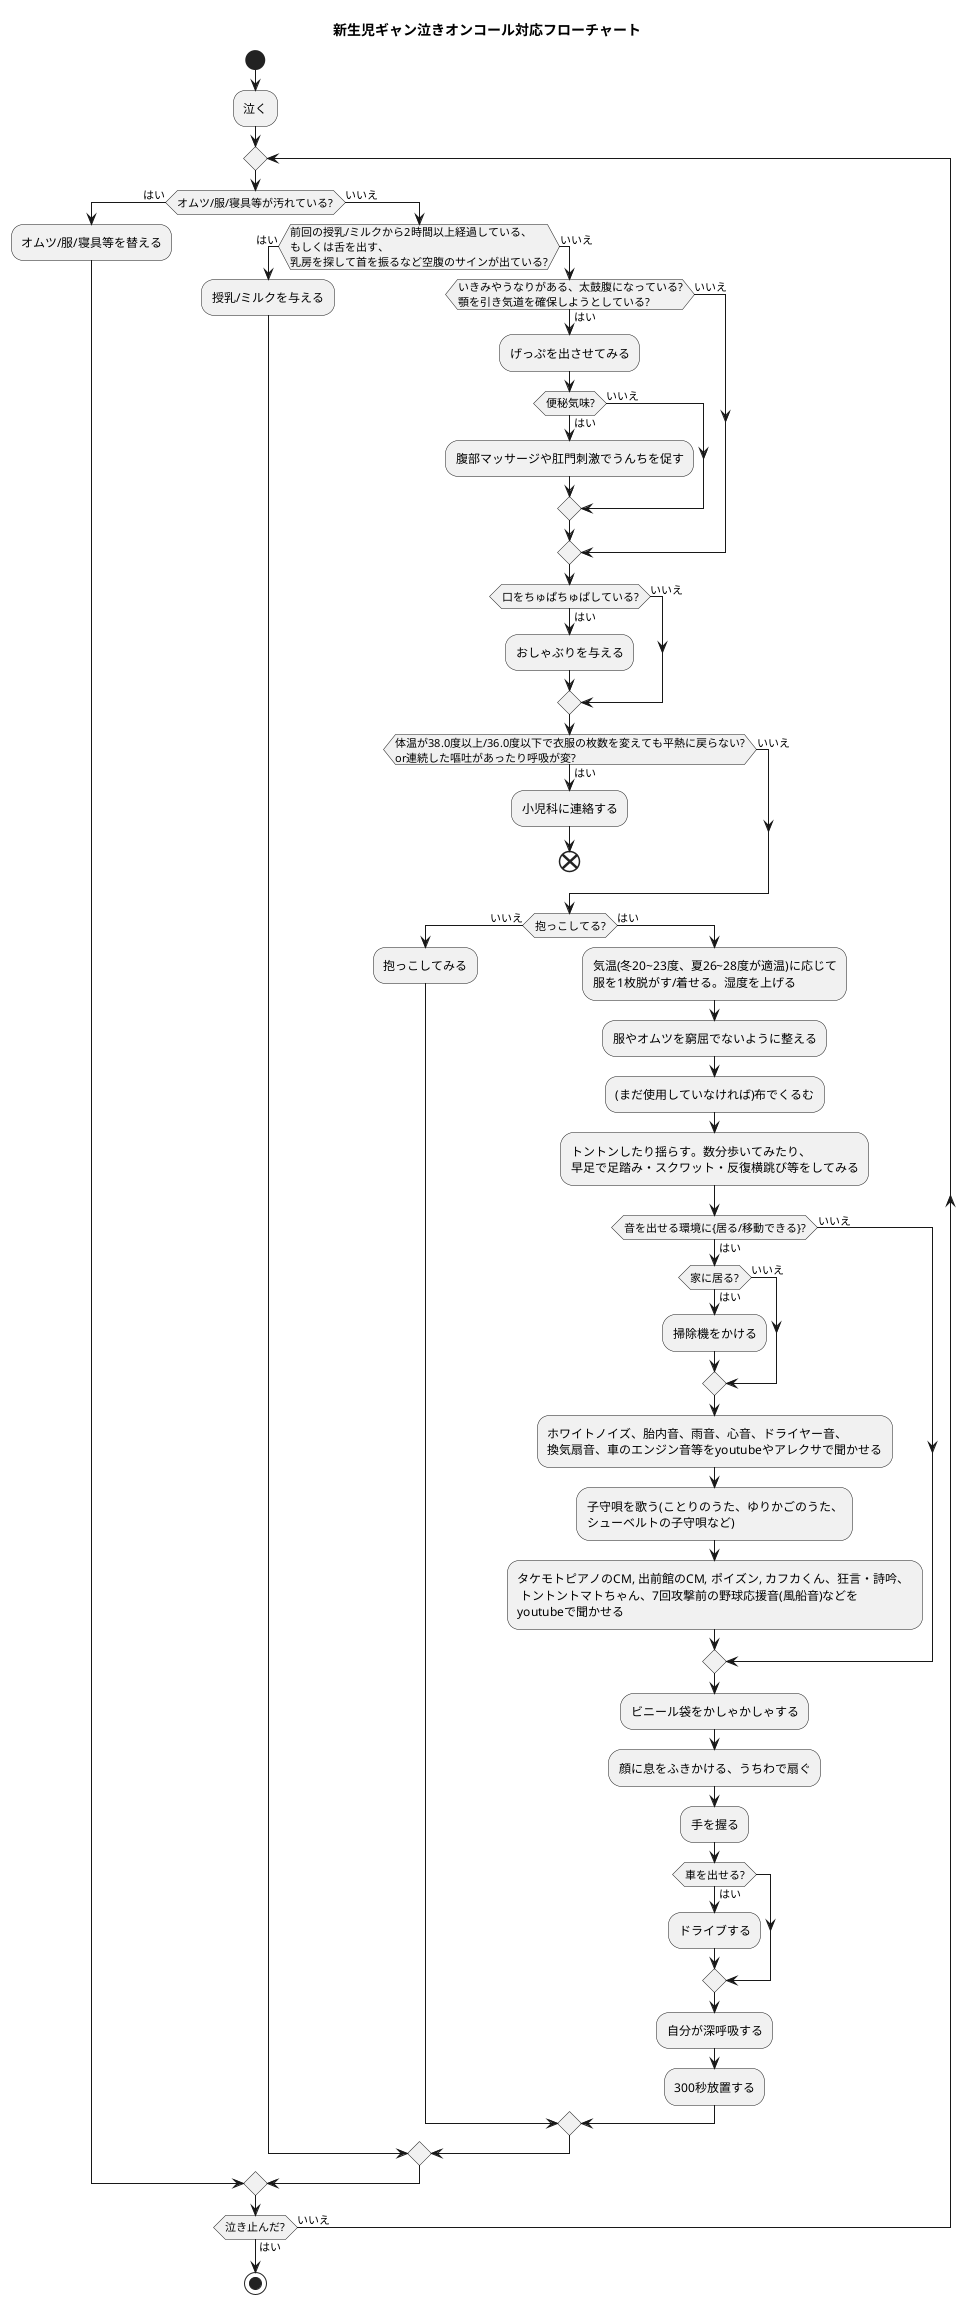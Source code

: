 @startuml

'test
title 新生児ギャン泣きオンコール対応フローチャート
start

:泣く;

repeat;
  if (オムツ/服/寝具等が汚れている?) then (はい)
    :オムツ/服/寝具等を替える;
  else (いいえ)
    if (前回の授乳/ミルクから2時間以上経過している、\nもしくは舌を出す、\n乳房を探して首を振るなど空腹のサインが出ている?) then (はい)
      :授乳/ミルクを与える;
    else (いいえ)
      if (いきみやうなりがある、太鼓腹になっている?\n顎を引き気道を確保しようとしている?) then (はい)
        :げっぷを出させてみる;
        if (便秘気味?) then (はい)
          :腹部マッサージや肛門刺激でうんちを促す;
        else (いいえ)
        endif
      else (いいえ)
      endif
      if (口をちゅぱちゅぱしている?) then (はい)
        :おしゃぶりを与える;
      else (いいえ)
      endif
      if (体温が38.0度以上/36.0度以下で衣服の枚数を変えても平熱に戻らない?\nor連続した嘔吐があったり呼吸が変?) then (はい)
        :小児科に連絡する;
        end
      else (いいえ)
      endif
      if (抱っこしてる?) then (いいえ)
        :抱っこしてみる;
      else (はい)
        :気温(冬20~23度、夏26~28度が適温)に応じて\n服を1枚脱がす/着せる。湿度を上げる;
        :服やオムツを窮屈でないように整える;
        :(まだ使用していなければ)布でくるむ;
        :トントンしたり揺らす。数分歩いてみたり、\n早足で足踏み・スクワット・反復横跳び等をしてみる;
        if (音を出せる環境に{居る/移動できる}?) then (はい)
          if (家に居る?) then (はい)
            :掃除機をかける;
          else (いいえ)
          endif
          :ホワイトノイズ、胎内音、雨音、心音、ドライヤー音、\n換気扇音、車のエンジン音等をyoutubeやアレクサで聞かせる;
          :子守唄を歌う(ことりのうた、ゆりかごのうた、\nシューベルトの子守唄など);
          :タケモトピアノのCM, 出前館のCM, ポイズン, カフカくん、狂言・詩吟、 \n トントントマトちゃん、7回攻撃前の野球応援音(風船音)などを\nyoutubeで聞かせる;
        else (いいえ)
        endif
        :ビニール袋をかしゃかしゃする;
        :顔に息をふきかける、うちわで扇ぐ;
        :手を握る;
        if (車を出せる?) then (はい)
          :ドライブする;
        endif
        :自分が深呼吸する;
        :300秒放置する;
      endif
    endif
  endif
repeat while (泣き止んだ?) is (いいえ) not (はい)

stop

@enduml